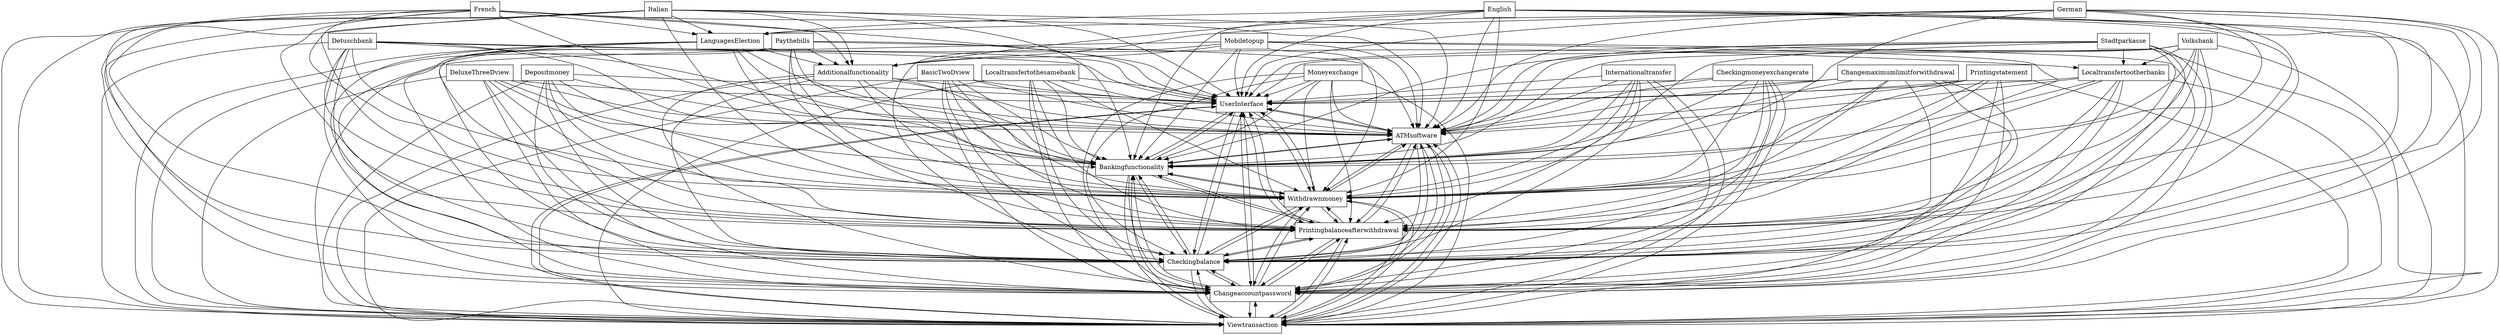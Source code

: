 digraph{
graph [rankdir=TB];
node [shape=box];
edge [arrowhead=normal];
0[label="BasicTwoDview",]
1[label="Changemaximumlimitforwithdrawal",]
2[label="French",]
3[label="Internationaltransfer",]
4[label="UserInterface",]
5[label="Additionalfunctionality",]
6[label="Checkingmoneyexchangerate",]
7[label="Localtransfertootherbanks",]
8[label="LanguagesElection",]
9[label="Italian",]
10[label="Mobiletopup",]
11[label="Detuschbank",]
12[label="Stadtparkasse",]
13[label="DeluxeThreeDview",]
14[label="ATMsoftware",]
15[label="Depositmoney",]
16[label="Viewtransaction",]
17[label="Printingstatement",]
18[label="Changeaccountpassword",]
19[label="Checkingbalance",]
20[label="English",]
21[label="Paythebills",]
22[label="Printingbalanceafterwithdrawal",]
23[label="Localtransfertothesamebank",]
24[label="Withdrawnmoney",]
25[label="Volksbank",]
26[label="Bankingfunctionality",]
27[label="Moneyexchange",]
28[label="German",]
0->4[label="",]
0->14[label="",]
0->16[label="",]
0->18[label="",]
0->19[label="",]
0->22[label="",]
0->24[label="",]
0->26[label="",]
1->4[label="",]
1->14[label="",]
1->16[label="",]
1->18[label="",]
1->19[label="",]
1->22[label="",]
1->24[label="",]
1->26[label="",]
2->4[label="",]
2->5[label="",]
2->8[label="",]
2->14[label="",]
2->16[label="",]
2->18[label="",]
2->19[label="",]
2->22[label="",]
2->24[label="",]
2->26[label="",]
3->4[label="",]
3->14[label="",]
3->16[label="",]
3->18[label="",]
3->19[label="",]
3->22[label="",]
3->24[label="",]
3->26[label="",]
4->14[label="",]
4->16[label="",]
4->18[label="",]
4->19[label="",]
4->22[label="",]
4->24[label="",]
4->26[label="",]
5->4[label="",]
5->14[label="",]
5->16[label="",]
5->18[label="",]
5->19[label="",]
5->22[label="",]
5->24[label="",]
5->26[label="",]
6->4[label="",]
6->14[label="",]
6->16[label="",]
6->18[label="",]
6->19[label="",]
6->22[label="",]
6->24[label="",]
6->26[label="",]
7->4[label="",]
7->14[label="",]
7->16[label="",]
7->18[label="",]
7->19[label="",]
7->22[label="",]
7->24[label="",]
7->26[label="",]
8->4[label="",]
8->5[label="",]
8->14[label="",]
8->16[label="",]
8->18[label="",]
8->19[label="",]
8->22[label="",]
8->24[label="",]
8->26[label="",]
9->4[label="",]
9->5[label="",]
9->8[label="",]
9->14[label="",]
9->16[label="",]
9->18[label="",]
9->19[label="",]
9->22[label="",]
9->24[label="",]
9->26[label="",]
10->4[label="",]
10->5[label="",]
10->14[label="",]
10->16[label="",]
10->18[label="",]
10->19[label="",]
10->22[label="",]
10->24[label="",]
10->26[label="",]
11->4[label="",]
11->7[label="",]
11->14[label="",]
11->16[label="",]
11->18[label="",]
11->19[label="",]
11->22[label="",]
11->24[label="",]
11->26[label="",]
12->4[label="",]
12->7[label="",]
12->14[label="",]
12->16[label="",]
12->18[label="",]
12->19[label="",]
12->22[label="",]
12->24[label="",]
12->26[label="",]
13->4[label="",]
13->14[label="",]
13->16[label="",]
13->18[label="",]
13->19[label="",]
13->22[label="",]
13->24[label="",]
13->26[label="",]
14->4[label="",]
14->16[label="",]
14->18[label="",]
14->19[label="",]
14->22[label="",]
14->24[label="",]
14->26[label="",]
15->4[label="",]
15->14[label="",]
15->16[label="",]
15->18[label="",]
15->19[label="",]
15->22[label="",]
15->24[label="",]
15->26[label="",]
16->4[label="",]
16->14[label="",]
16->18[label="",]
16->19[label="",]
16->22[label="",]
16->24[label="",]
16->26[label="",]
17->4[label="",]
17->14[label="",]
17->16[label="",]
17->18[label="",]
17->19[label="",]
17->22[label="",]
17->24[label="",]
17->26[label="",]
18->4[label="",]
18->14[label="",]
18->16[label="",]
18->19[label="",]
18->22[label="",]
18->24[label="",]
18->26[label="",]
19->4[label="",]
19->14[label="",]
19->16[label="",]
19->18[label="",]
19->22[label="",]
19->24[label="",]
19->26[label="",]
20->4[label="",]
20->5[label="",]
20->8[label="",]
20->14[label="",]
20->16[label="",]
20->18[label="",]
20->19[label="",]
20->22[label="",]
20->24[label="",]
20->26[label="",]
21->4[label="",]
21->5[label="",]
21->14[label="",]
21->16[label="",]
21->18[label="",]
21->19[label="",]
21->22[label="",]
21->24[label="",]
21->26[label="",]
22->4[label="",]
22->14[label="",]
22->16[label="",]
22->18[label="",]
22->19[label="",]
22->24[label="",]
22->26[label="",]
23->4[label="",]
23->14[label="",]
23->16[label="",]
23->18[label="",]
23->19[label="",]
23->22[label="",]
23->24[label="",]
23->26[label="",]
24->4[label="",]
24->14[label="",]
24->16[label="",]
24->18[label="",]
24->19[label="",]
24->22[label="",]
24->26[label="",]
25->4[label="",]
25->7[label="",]
25->14[label="",]
25->16[label="",]
25->18[label="",]
25->19[label="",]
25->22[label="",]
25->24[label="",]
25->26[label="",]
26->4[label="",]
26->14[label="",]
26->16[label="",]
26->18[label="",]
26->19[label="",]
26->22[label="",]
26->24[label="",]
27->4[label="",]
27->14[label="",]
27->16[label="",]
27->18[label="",]
27->19[label="",]
27->22[label="",]
27->24[label="",]
27->26[label="",]
28->4[label="",]
28->5[label="",]
28->8[label="",]
28->14[label="",]
28->16[label="",]
28->18[label="",]
28->19[label="",]
28->22[label="",]
28->24[label="",]
28->26[label="",]
}

